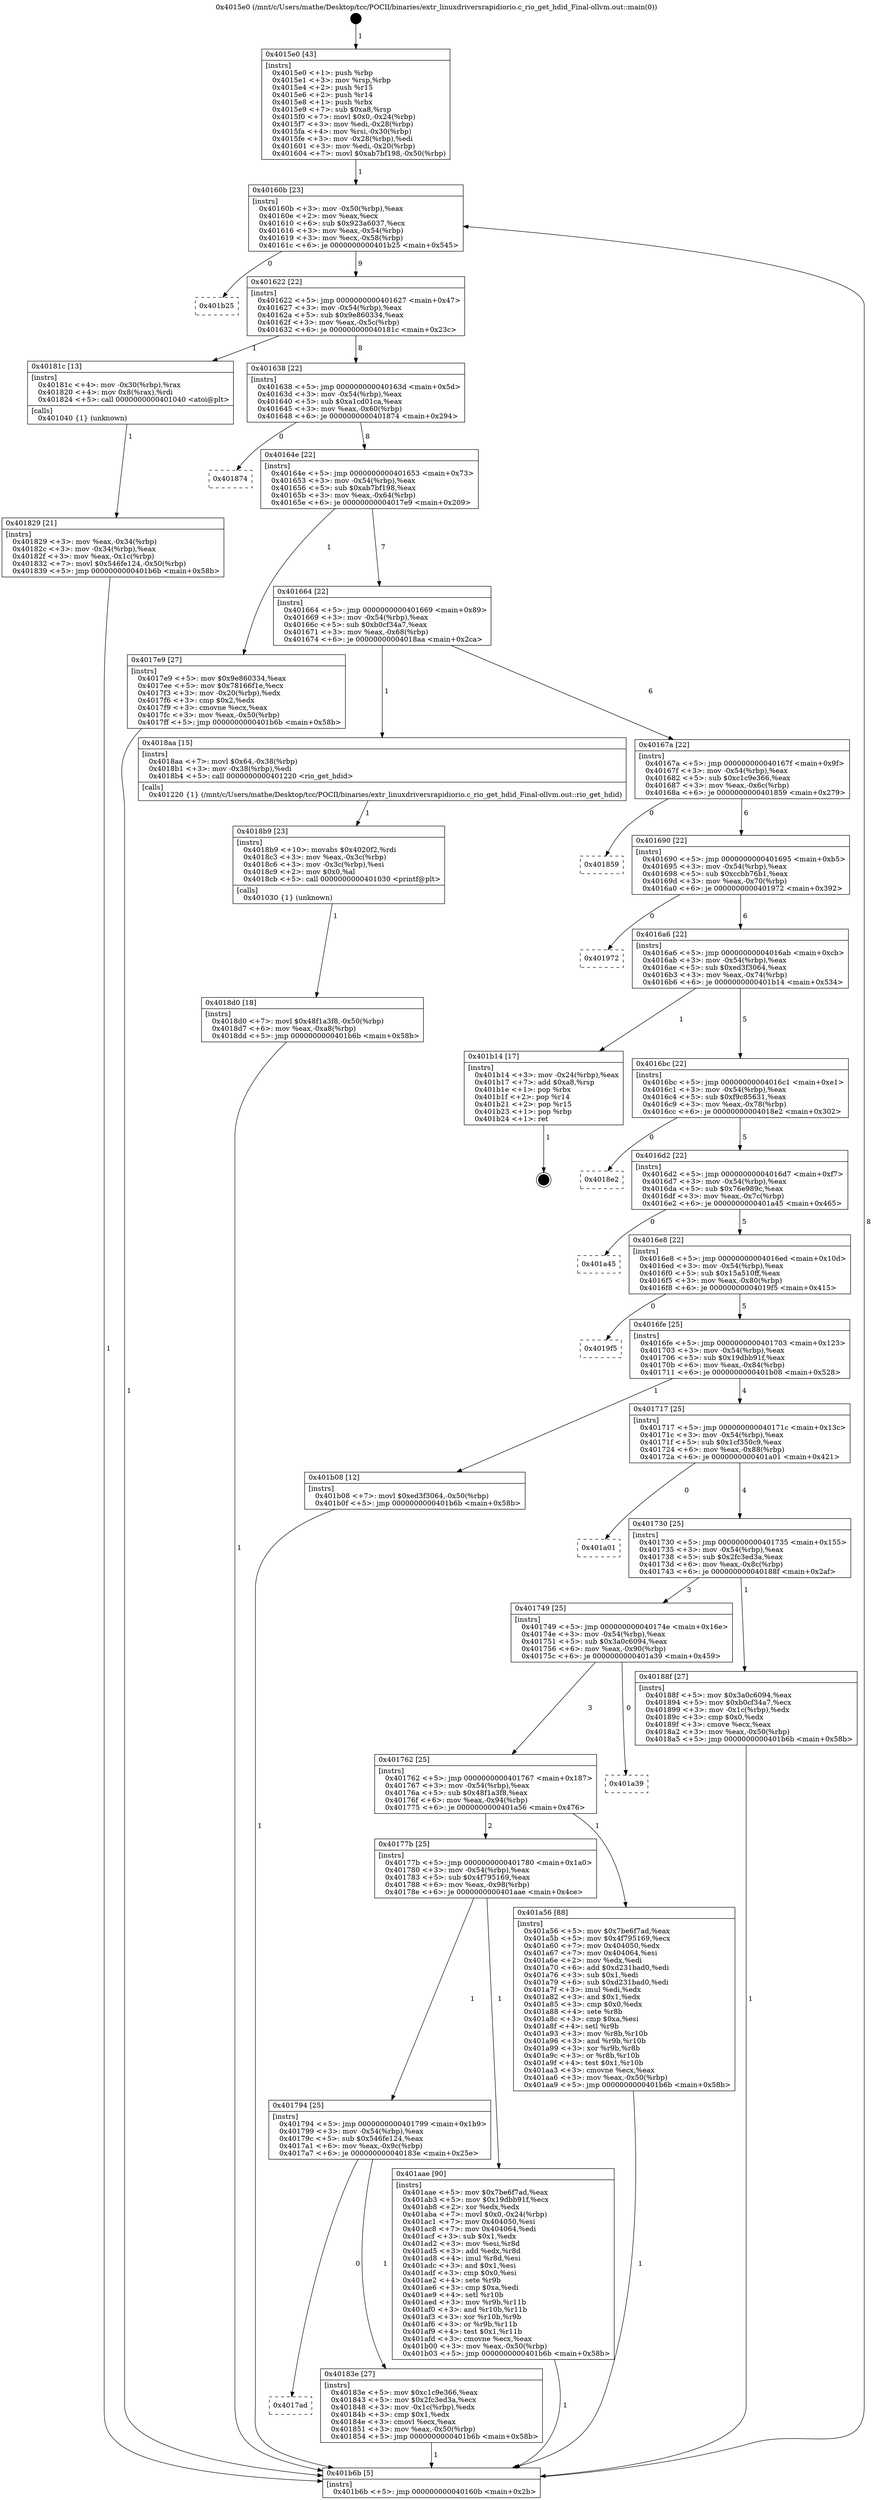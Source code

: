 digraph "0x4015e0" {
  label = "0x4015e0 (/mnt/c/Users/mathe/Desktop/tcc/POCII/binaries/extr_linuxdriversrapidiorio.c_rio_get_hdid_Final-ollvm.out::main(0))"
  labelloc = "t"
  node[shape=record]

  Entry [label="",width=0.3,height=0.3,shape=circle,fillcolor=black,style=filled]
  "0x40160b" [label="{
     0x40160b [23]\l
     | [instrs]\l
     &nbsp;&nbsp;0x40160b \<+3\>: mov -0x50(%rbp),%eax\l
     &nbsp;&nbsp;0x40160e \<+2\>: mov %eax,%ecx\l
     &nbsp;&nbsp;0x401610 \<+6\>: sub $0x923a6037,%ecx\l
     &nbsp;&nbsp;0x401616 \<+3\>: mov %eax,-0x54(%rbp)\l
     &nbsp;&nbsp;0x401619 \<+3\>: mov %ecx,-0x58(%rbp)\l
     &nbsp;&nbsp;0x40161c \<+6\>: je 0000000000401b25 \<main+0x545\>\l
  }"]
  "0x401b25" [label="{
     0x401b25\l
  }", style=dashed]
  "0x401622" [label="{
     0x401622 [22]\l
     | [instrs]\l
     &nbsp;&nbsp;0x401622 \<+5\>: jmp 0000000000401627 \<main+0x47\>\l
     &nbsp;&nbsp;0x401627 \<+3\>: mov -0x54(%rbp),%eax\l
     &nbsp;&nbsp;0x40162a \<+5\>: sub $0x9e860334,%eax\l
     &nbsp;&nbsp;0x40162f \<+3\>: mov %eax,-0x5c(%rbp)\l
     &nbsp;&nbsp;0x401632 \<+6\>: je 000000000040181c \<main+0x23c\>\l
  }"]
  Exit [label="",width=0.3,height=0.3,shape=circle,fillcolor=black,style=filled,peripheries=2]
  "0x40181c" [label="{
     0x40181c [13]\l
     | [instrs]\l
     &nbsp;&nbsp;0x40181c \<+4\>: mov -0x30(%rbp),%rax\l
     &nbsp;&nbsp;0x401820 \<+4\>: mov 0x8(%rax),%rdi\l
     &nbsp;&nbsp;0x401824 \<+5\>: call 0000000000401040 \<atoi@plt\>\l
     | [calls]\l
     &nbsp;&nbsp;0x401040 \{1\} (unknown)\l
  }"]
  "0x401638" [label="{
     0x401638 [22]\l
     | [instrs]\l
     &nbsp;&nbsp;0x401638 \<+5\>: jmp 000000000040163d \<main+0x5d\>\l
     &nbsp;&nbsp;0x40163d \<+3\>: mov -0x54(%rbp),%eax\l
     &nbsp;&nbsp;0x401640 \<+5\>: sub $0xa1cd01ca,%eax\l
     &nbsp;&nbsp;0x401645 \<+3\>: mov %eax,-0x60(%rbp)\l
     &nbsp;&nbsp;0x401648 \<+6\>: je 0000000000401874 \<main+0x294\>\l
  }"]
  "0x4018d0" [label="{
     0x4018d0 [18]\l
     | [instrs]\l
     &nbsp;&nbsp;0x4018d0 \<+7\>: movl $0x48f1a3f8,-0x50(%rbp)\l
     &nbsp;&nbsp;0x4018d7 \<+6\>: mov %eax,-0xa8(%rbp)\l
     &nbsp;&nbsp;0x4018dd \<+5\>: jmp 0000000000401b6b \<main+0x58b\>\l
  }"]
  "0x401874" [label="{
     0x401874\l
  }", style=dashed]
  "0x40164e" [label="{
     0x40164e [22]\l
     | [instrs]\l
     &nbsp;&nbsp;0x40164e \<+5\>: jmp 0000000000401653 \<main+0x73\>\l
     &nbsp;&nbsp;0x401653 \<+3\>: mov -0x54(%rbp),%eax\l
     &nbsp;&nbsp;0x401656 \<+5\>: sub $0xab7bf198,%eax\l
     &nbsp;&nbsp;0x40165b \<+3\>: mov %eax,-0x64(%rbp)\l
     &nbsp;&nbsp;0x40165e \<+6\>: je 00000000004017e9 \<main+0x209\>\l
  }"]
  "0x4018b9" [label="{
     0x4018b9 [23]\l
     | [instrs]\l
     &nbsp;&nbsp;0x4018b9 \<+10\>: movabs $0x4020f2,%rdi\l
     &nbsp;&nbsp;0x4018c3 \<+3\>: mov %eax,-0x3c(%rbp)\l
     &nbsp;&nbsp;0x4018c6 \<+3\>: mov -0x3c(%rbp),%esi\l
     &nbsp;&nbsp;0x4018c9 \<+2\>: mov $0x0,%al\l
     &nbsp;&nbsp;0x4018cb \<+5\>: call 0000000000401030 \<printf@plt\>\l
     | [calls]\l
     &nbsp;&nbsp;0x401030 \{1\} (unknown)\l
  }"]
  "0x4017e9" [label="{
     0x4017e9 [27]\l
     | [instrs]\l
     &nbsp;&nbsp;0x4017e9 \<+5\>: mov $0x9e860334,%eax\l
     &nbsp;&nbsp;0x4017ee \<+5\>: mov $0x78166f1e,%ecx\l
     &nbsp;&nbsp;0x4017f3 \<+3\>: mov -0x20(%rbp),%edx\l
     &nbsp;&nbsp;0x4017f6 \<+3\>: cmp $0x2,%edx\l
     &nbsp;&nbsp;0x4017f9 \<+3\>: cmovne %ecx,%eax\l
     &nbsp;&nbsp;0x4017fc \<+3\>: mov %eax,-0x50(%rbp)\l
     &nbsp;&nbsp;0x4017ff \<+5\>: jmp 0000000000401b6b \<main+0x58b\>\l
  }"]
  "0x401664" [label="{
     0x401664 [22]\l
     | [instrs]\l
     &nbsp;&nbsp;0x401664 \<+5\>: jmp 0000000000401669 \<main+0x89\>\l
     &nbsp;&nbsp;0x401669 \<+3\>: mov -0x54(%rbp),%eax\l
     &nbsp;&nbsp;0x40166c \<+5\>: sub $0xb0cf34a7,%eax\l
     &nbsp;&nbsp;0x401671 \<+3\>: mov %eax,-0x68(%rbp)\l
     &nbsp;&nbsp;0x401674 \<+6\>: je 00000000004018aa \<main+0x2ca\>\l
  }"]
  "0x401b6b" [label="{
     0x401b6b [5]\l
     | [instrs]\l
     &nbsp;&nbsp;0x401b6b \<+5\>: jmp 000000000040160b \<main+0x2b\>\l
  }"]
  "0x4015e0" [label="{
     0x4015e0 [43]\l
     | [instrs]\l
     &nbsp;&nbsp;0x4015e0 \<+1\>: push %rbp\l
     &nbsp;&nbsp;0x4015e1 \<+3\>: mov %rsp,%rbp\l
     &nbsp;&nbsp;0x4015e4 \<+2\>: push %r15\l
     &nbsp;&nbsp;0x4015e6 \<+2\>: push %r14\l
     &nbsp;&nbsp;0x4015e8 \<+1\>: push %rbx\l
     &nbsp;&nbsp;0x4015e9 \<+7\>: sub $0xa8,%rsp\l
     &nbsp;&nbsp;0x4015f0 \<+7\>: movl $0x0,-0x24(%rbp)\l
     &nbsp;&nbsp;0x4015f7 \<+3\>: mov %edi,-0x28(%rbp)\l
     &nbsp;&nbsp;0x4015fa \<+4\>: mov %rsi,-0x30(%rbp)\l
     &nbsp;&nbsp;0x4015fe \<+3\>: mov -0x28(%rbp),%edi\l
     &nbsp;&nbsp;0x401601 \<+3\>: mov %edi,-0x20(%rbp)\l
     &nbsp;&nbsp;0x401604 \<+7\>: movl $0xab7bf198,-0x50(%rbp)\l
  }"]
  "0x401829" [label="{
     0x401829 [21]\l
     | [instrs]\l
     &nbsp;&nbsp;0x401829 \<+3\>: mov %eax,-0x34(%rbp)\l
     &nbsp;&nbsp;0x40182c \<+3\>: mov -0x34(%rbp),%eax\l
     &nbsp;&nbsp;0x40182f \<+3\>: mov %eax,-0x1c(%rbp)\l
     &nbsp;&nbsp;0x401832 \<+7\>: movl $0x546fe124,-0x50(%rbp)\l
     &nbsp;&nbsp;0x401839 \<+5\>: jmp 0000000000401b6b \<main+0x58b\>\l
  }"]
  "0x4017ad" [label="{
     0x4017ad\l
  }", style=dashed]
  "0x4018aa" [label="{
     0x4018aa [15]\l
     | [instrs]\l
     &nbsp;&nbsp;0x4018aa \<+7\>: movl $0x64,-0x38(%rbp)\l
     &nbsp;&nbsp;0x4018b1 \<+3\>: mov -0x38(%rbp),%edi\l
     &nbsp;&nbsp;0x4018b4 \<+5\>: call 0000000000401220 \<rio_get_hdid\>\l
     | [calls]\l
     &nbsp;&nbsp;0x401220 \{1\} (/mnt/c/Users/mathe/Desktop/tcc/POCII/binaries/extr_linuxdriversrapidiorio.c_rio_get_hdid_Final-ollvm.out::rio_get_hdid)\l
  }"]
  "0x40167a" [label="{
     0x40167a [22]\l
     | [instrs]\l
     &nbsp;&nbsp;0x40167a \<+5\>: jmp 000000000040167f \<main+0x9f\>\l
     &nbsp;&nbsp;0x40167f \<+3\>: mov -0x54(%rbp),%eax\l
     &nbsp;&nbsp;0x401682 \<+5\>: sub $0xc1c9e366,%eax\l
     &nbsp;&nbsp;0x401687 \<+3\>: mov %eax,-0x6c(%rbp)\l
     &nbsp;&nbsp;0x40168a \<+6\>: je 0000000000401859 \<main+0x279\>\l
  }"]
  "0x40183e" [label="{
     0x40183e [27]\l
     | [instrs]\l
     &nbsp;&nbsp;0x40183e \<+5\>: mov $0xc1c9e366,%eax\l
     &nbsp;&nbsp;0x401843 \<+5\>: mov $0x2fc3ed3a,%ecx\l
     &nbsp;&nbsp;0x401848 \<+3\>: mov -0x1c(%rbp),%edx\l
     &nbsp;&nbsp;0x40184b \<+3\>: cmp $0x1,%edx\l
     &nbsp;&nbsp;0x40184e \<+3\>: cmovl %ecx,%eax\l
     &nbsp;&nbsp;0x401851 \<+3\>: mov %eax,-0x50(%rbp)\l
     &nbsp;&nbsp;0x401854 \<+5\>: jmp 0000000000401b6b \<main+0x58b\>\l
  }"]
  "0x401859" [label="{
     0x401859\l
  }", style=dashed]
  "0x401690" [label="{
     0x401690 [22]\l
     | [instrs]\l
     &nbsp;&nbsp;0x401690 \<+5\>: jmp 0000000000401695 \<main+0xb5\>\l
     &nbsp;&nbsp;0x401695 \<+3\>: mov -0x54(%rbp),%eax\l
     &nbsp;&nbsp;0x401698 \<+5\>: sub $0xccbb76b1,%eax\l
     &nbsp;&nbsp;0x40169d \<+3\>: mov %eax,-0x70(%rbp)\l
     &nbsp;&nbsp;0x4016a0 \<+6\>: je 0000000000401972 \<main+0x392\>\l
  }"]
  "0x401794" [label="{
     0x401794 [25]\l
     | [instrs]\l
     &nbsp;&nbsp;0x401794 \<+5\>: jmp 0000000000401799 \<main+0x1b9\>\l
     &nbsp;&nbsp;0x401799 \<+3\>: mov -0x54(%rbp),%eax\l
     &nbsp;&nbsp;0x40179c \<+5\>: sub $0x546fe124,%eax\l
     &nbsp;&nbsp;0x4017a1 \<+6\>: mov %eax,-0x9c(%rbp)\l
     &nbsp;&nbsp;0x4017a7 \<+6\>: je 000000000040183e \<main+0x25e\>\l
  }"]
  "0x401972" [label="{
     0x401972\l
  }", style=dashed]
  "0x4016a6" [label="{
     0x4016a6 [22]\l
     | [instrs]\l
     &nbsp;&nbsp;0x4016a6 \<+5\>: jmp 00000000004016ab \<main+0xcb\>\l
     &nbsp;&nbsp;0x4016ab \<+3\>: mov -0x54(%rbp),%eax\l
     &nbsp;&nbsp;0x4016ae \<+5\>: sub $0xed3f3064,%eax\l
     &nbsp;&nbsp;0x4016b3 \<+3\>: mov %eax,-0x74(%rbp)\l
     &nbsp;&nbsp;0x4016b6 \<+6\>: je 0000000000401b14 \<main+0x534\>\l
  }"]
  "0x401aae" [label="{
     0x401aae [90]\l
     | [instrs]\l
     &nbsp;&nbsp;0x401aae \<+5\>: mov $0x7be6f7ad,%eax\l
     &nbsp;&nbsp;0x401ab3 \<+5\>: mov $0x19dbb91f,%ecx\l
     &nbsp;&nbsp;0x401ab8 \<+2\>: xor %edx,%edx\l
     &nbsp;&nbsp;0x401aba \<+7\>: movl $0x0,-0x24(%rbp)\l
     &nbsp;&nbsp;0x401ac1 \<+7\>: mov 0x404050,%esi\l
     &nbsp;&nbsp;0x401ac8 \<+7\>: mov 0x404064,%edi\l
     &nbsp;&nbsp;0x401acf \<+3\>: sub $0x1,%edx\l
     &nbsp;&nbsp;0x401ad2 \<+3\>: mov %esi,%r8d\l
     &nbsp;&nbsp;0x401ad5 \<+3\>: add %edx,%r8d\l
     &nbsp;&nbsp;0x401ad8 \<+4\>: imul %r8d,%esi\l
     &nbsp;&nbsp;0x401adc \<+3\>: and $0x1,%esi\l
     &nbsp;&nbsp;0x401adf \<+3\>: cmp $0x0,%esi\l
     &nbsp;&nbsp;0x401ae2 \<+4\>: sete %r9b\l
     &nbsp;&nbsp;0x401ae6 \<+3\>: cmp $0xa,%edi\l
     &nbsp;&nbsp;0x401ae9 \<+4\>: setl %r10b\l
     &nbsp;&nbsp;0x401aed \<+3\>: mov %r9b,%r11b\l
     &nbsp;&nbsp;0x401af0 \<+3\>: and %r10b,%r11b\l
     &nbsp;&nbsp;0x401af3 \<+3\>: xor %r10b,%r9b\l
     &nbsp;&nbsp;0x401af6 \<+3\>: or %r9b,%r11b\l
     &nbsp;&nbsp;0x401af9 \<+4\>: test $0x1,%r11b\l
     &nbsp;&nbsp;0x401afd \<+3\>: cmovne %ecx,%eax\l
     &nbsp;&nbsp;0x401b00 \<+3\>: mov %eax,-0x50(%rbp)\l
     &nbsp;&nbsp;0x401b03 \<+5\>: jmp 0000000000401b6b \<main+0x58b\>\l
  }"]
  "0x401b14" [label="{
     0x401b14 [17]\l
     | [instrs]\l
     &nbsp;&nbsp;0x401b14 \<+3\>: mov -0x24(%rbp),%eax\l
     &nbsp;&nbsp;0x401b17 \<+7\>: add $0xa8,%rsp\l
     &nbsp;&nbsp;0x401b1e \<+1\>: pop %rbx\l
     &nbsp;&nbsp;0x401b1f \<+2\>: pop %r14\l
     &nbsp;&nbsp;0x401b21 \<+2\>: pop %r15\l
     &nbsp;&nbsp;0x401b23 \<+1\>: pop %rbp\l
     &nbsp;&nbsp;0x401b24 \<+1\>: ret\l
  }"]
  "0x4016bc" [label="{
     0x4016bc [22]\l
     | [instrs]\l
     &nbsp;&nbsp;0x4016bc \<+5\>: jmp 00000000004016c1 \<main+0xe1\>\l
     &nbsp;&nbsp;0x4016c1 \<+3\>: mov -0x54(%rbp),%eax\l
     &nbsp;&nbsp;0x4016c4 \<+5\>: sub $0xf9c85631,%eax\l
     &nbsp;&nbsp;0x4016c9 \<+3\>: mov %eax,-0x78(%rbp)\l
     &nbsp;&nbsp;0x4016cc \<+6\>: je 00000000004018e2 \<main+0x302\>\l
  }"]
  "0x40177b" [label="{
     0x40177b [25]\l
     | [instrs]\l
     &nbsp;&nbsp;0x40177b \<+5\>: jmp 0000000000401780 \<main+0x1a0\>\l
     &nbsp;&nbsp;0x401780 \<+3\>: mov -0x54(%rbp),%eax\l
     &nbsp;&nbsp;0x401783 \<+5\>: sub $0x4f795169,%eax\l
     &nbsp;&nbsp;0x401788 \<+6\>: mov %eax,-0x98(%rbp)\l
     &nbsp;&nbsp;0x40178e \<+6\>: je 0000000000401aae \<main+0x4ce\>\l
  }"]
  "0x4018e2" [label="{
     0x4018e2\l
  }", style=dashed]
  "0x4016d2" [label="{
     0x4016d2 [22]\l
     | [instrs]\l
     &nbsp;&nbsp;0x4016d2 \<+5\>: jmp 00000000004016d7 \<main+0xf7\>\l
     &nbsp;&nbsp;0x4016d7 \<+3\>: mov -0x54(%rbp),%eax\l
     &nbsp;&nbsp;0x4016da \<+5\>: sub $0x76e989c,%eax\l
     &nbsp;&nbsp;0x4016df \<+3\>: mov %eax,-0x7c(%rbp)\l
     &nbsp;&nbsp;0x4016e2 \<+6\>: je 0000000000401a45 \<main+0x465\>\l
  }"]
  "0x401a56" [label="{
     0x401a56 [88]\l
     | [instrs]\l
     &nbsp;&nbsp;0x401a56 \<+5\>: mov $0x7be6f7ad,%eax\l
     &nbsp;&nbsp;0x401a5b \<+5\>: mov $0x4f795169,%ecx\l
     &nbsp;&nbsp;0x401a60 \<+7\>: mov 0x404050,%edx\l
     &nbsp;&nbsp;0x401a67 \<+7\>: mov 0x404064,%esi\l
     &nbsp;&nbsp;0x401a6e \<+2\>: mov %edx,%edi\l
     &nbsp;&nbsp;0x401a70 \<+6\>: add $0xd231bad0,%edi\l
     &nbsp;&nbsp;0x401a76 \<+3\>: sub $0x1,%edi\l
     &nbsp;&nbsp;0x401a79 \<+6\>: sub $0xd231bad0,%edi\l
     &nbsp;&nbsp;0x401a7f \<+3\>: imul %edi,%edx\l
     &nbsp;&nbsp;0x401a82 \<+3\>: and $0x1,%edx\l
     &nbsp;&nbsp;0x401a85 \<+3\>: cmp $0x0,%edx\l
     &nbsp;&nbsp;0x401a88 \<+4\>: sete %r8b\l
     &nbsp;&nbsp;0x401a8c \<+3\>: cmp $0xa,%esi\l
     &nbsp;&nbsp;0x401a8f \<+4\>: setl %r9b\l
     &nbsp;&nbsp;0x401a93 \<+3\>: mov %r8b,%r10b\l
     &nbsp;&nbsp;0x401a96 \<+3\>: and %r9b,%r10b\l
     &nbsp;&nbsp;0x401a99 \<+3\>: xor %r9b,%r8b\l
     &nbsp;&nbsp;0x401a9c \<+3\>: or %r8b,%r10b\l
     &nbsp;&nbsp;0x401a9f \<+4\>: test $0x1,%r10b\l
     &nbsp;&nbsp;0x401aa3 \<+3\>: cmovne %ecx,%eax\l
     &nbsp;&nbsp;0x401aa6 \<+3\>: mov %eax,-0x50(%rbp)\l
     &nbsp;&nbsp;0x401aa9 \<+5\>: jmp 0000000000401b6b \<main+0x58b\>\l
  }"]
  "0x401a45" [label="{
     0x401a45\l
  }", style=dashed]
  "0x4016e8" [label="{
     0x4016e8 [22]\l
     | [instrs]\l
     &nbsp;&nbsp;0x4016e8 \<+5\>: jmp 00000000004016ed \<main+0x10d\>\l
     &nbsp;&nbsp;0x4016ed \<+3\>: mov -0x54(%rbp),%eax\l
     &nbsp;&nbsp;0x4016f0 \<+5\>: sub $0x15a510ff,%eax\l
     &nbsp;&nbsp;0x4016f5 \<+3\>: mov %eax,-0x80(%rbp)\l
     &nbsp;&nbsp;0x4016f8 \<+6\>: je 00000000004019f5 \<main+0x415\>\l
  }"]
  "0x401762" [label="{
     0x401762 [25]\l
     | [instrs]\l
     &nbsp;&nbsp;0x401762 \<+5\>: jmp 0000000000401767 \<main+0x187\>\l
     &nbsp;&nbsp;0x401767 \<+3\>: mov -0x54(%rbp),%eax\l
     &nbsp;&nbsp;0x40176a \<+5\>: sub $0x48f1a3f8,%eax\l
     &nbsp;&nbsp;0x40176f \<+6\>: mov %eax,-0x94(%rbp)\l
     &nbsp;&nbsp;0x401775 \<+6\>: je 0000000000401a56 \<main+0x476\>\l
  }"]
  "0x4019f5" [label="{
     0x4019f5\l
  }", style=dashed]
  "0x4016fe" [label="{
     0x4016fe [25]\l
     | [instrs]\l
     &nbsp;&nbsp;0x4016fe \<+5\>: jmp 0000000000401703 \<main+0x123\>\l
     &nbsp;&nbsp;0x401703 \<+3\>: mov -0x54(%rbp),%eax\l
     &nbsp;&nbsp;0x401706 \<+5\>: sub $0x19dbb91f,%eax\l
     &nbsp;&nbsp;0x40170b \<+6\>: mov %eax,-0x84(%rbp)\l
     &nbsp;&nbsp;0x401711 \<+6\>: je 0000000000401b08 \<main+0x528\>\l
  }"]
  "0x401a39" [label="{
     0x401a39\l
  }", style=dashed]
  "0x401b08" [label="{
     0x401b08 [12]\l
     | [instrs]\l
     &nbsp;&nbsp;0x401b08 \<+7\>: movl $0xed3f3064,-0x50(%rbp)\l
     &nbsp;&nbsp;0x401b0f \<+5\>: jmp 0000000000401b6b \<main+0x58b\>\l
  }"]
  "0x401717" [label="{
     0x401717 [25]\l
     | [instrs]\l
     &nbsp;&nbsp;0x401717 \<+5\>: jmp 000000000040171c \<main+0x13c\>\l
     &nbsp;&nbsp;0x40171c \<+3\>: mov -0x54(%rbp),%eax\l
     &nbsp;&nbsp;0x40171f \<+5\>: sub $0x1cf350c9,%eax\l
     &nbsp;&nbsp;0x401724 \<+6\>: mov %eax,-0x88(%rbp)\l
     &nbsp;&nbsp;0x40172a \<+6\>: je 0000000000401a01 \<main+0x421\>\l
  }"]
  "0x401749" [label="{
     0x401749 [25]\l
     | [instrs]\l
     &nbsp;&nbsp;0x401749 \<+5\>: jmp 000000000040174e \<main+0x16e\>\l
     &nbsp;&nbsp;0x40174e \<+3\>: mov -0x54(%rbp),%eax\l
     &nbsp;&nbsp;0x401751 \<+5\>: sub $0x3a0c6094,%eax\l
     &nbsp;&nbsp;0x401756 \<+6\>: mov %eax,-0x90(%rbp)\l
     &nbsp;&nbsp;0x40175c \<+6\>: je 0000000000401a39 \<main+0x459\>\l
  }"]
  "0x401a01" [label="{
     0x401a01\l
  }", style=dashed]
  "0x401730" [label="{
     0x401730 [25]\l
     | [instrs]\l
     &nbsp;&nbsp;0x401730 \<+5\>: jmp 0000000000401735 \<main+0x155\>\l
     &nbsp;&nbsp;0x401735 \<+3\>: mov -0x54(%rbp),%eax\l
     &nbsp;&nbsp;0x401738 \<+5\>: sub $0x2fc3ed3a,%eax\l
     &nbsp;&nbsp;0x40173d \<+6\>: mov %eax,-0x8c(%rbp)\l
     &nbsp;&nbsp;0x401743 \<+6\>: je 000000000040188f \<main+0x2af\>\l
  }"]
  "0x40188f" [label="{
     0x40188f [27]\l
     | [instrs]\l
     &nbsp;&nbsp;0x40188f \<+5\>: mov $0x3a0c6094,%eax\l
     &nbsp;&nbsp;0x401894 \<+5\>: mov $0xb0cf34a7,%ecx\l
     &nbsp;&nbsp;0x401899 \<+3\>: mov -0x1c(%rbp),%edx\l
     &nbsp;&nbsp;0x40189c \<+3\>: cmp $0x0,%edx\l
     &nbsp;&nbsp;0x40189f \<+3\>: cmove %ecx,%eax\l
     &nbsp;&nbsp;0x4018a2 \<+3\>: mov %eax,-0x50(%rbp)\l
     &nbsp;&nbsp;0x4018a5 \<+5\>: jmp 0000000000401b6b \<main+0x58b\>\l
  }"]
  Entry -> "0x4015e0" [label=" 1"]
  "0x40160b" -> "0x401b25" [label=" 0"]
  "0x40160b" -> "0x401622" [label=" 9"]
  "0x401b14" -> Exit [label=" 1"]
  "0x401622" -> "0x40181c" [label=" 1"]
  "0x401622" -> "0x401638" [label=" 8"]
  "0x401b08" -> "0x401b6b" [label=" 1"]
  "0x401638" -> "0x401874" [label=" 0"]
  "0x401638" -> "0x40164e" [label=" 8"]
  "0x401aae" -> "0x401b6b" [label=" 1"]
  "0x40164e" -> "0x4017e9" [label=" 1"]
  "0x40164e" -> "0x401664" [label=" 7"]
  "0x4017e9" -> "0x401b6b" [label=" 1"]
  "0x4015e0" -> "0x40160b" [label=" 1"]
  "0x401b6b" -> "0x40160b" [label=" 8"]
  "0x40181c" -> "0x401829" [label=" 1"]
  "0x401829" -> "0x401b6b" [label=" 1"]
  "0x401a56" -> "0x401b6b" [label=" 1"]
  "0x401664" -> "0x4018aa" [label=" 1"]
  "0x401664" -> "0x40167a" [label=" 6"]
  "0x4018d0" -> "0x401b6b" [label=" 1"]
  "0x40167a" -> "0x401859" [label=" 0"]
  "0x40167a" -> "0x401690" [label=" 6"]
  "0x4018b9" -> "0x4018d0" [label=" 1"]
  "0x401690" -> "0x401972" [label=" 0"]
  "0x401690" -> "0x4016a6" [label=" 6"]
  "0x40188f" -> "0x401b6b" [label=" 1"]
  "0x4016a6" -> "0x401b14" [label=" 1"]
  "0x4016a6" -> "0x4016bc" [label=" 5"]
  "0x40183e" -> "0x401b6b" [label=" 1"]
  "0x4016bc" -> "0x4018e2" [label=" 0"]
  "0x4016bc" -> "0x4016d2" [label=" 5"]
  "0x401794" -> "0x40183e" [label=" 1"]
  "0x4016d2" -> "0x401a45" [label=" 0"]
  "0x4016d2" -> "0x4016e8" [label=" 5"]
  "0x4018aa" -> "0x4018b9" [label=" 1"]
  "0x4016e8" -> "0x4019f5" [label=" 0"]
  "0x4016e8" -> "0x4016fe" [label=" 5"]
  "0x40177b" -> "0x401aae" [label=" 1"]
  "0x4016fe" -> "0x401b08" [label=" 1"]
  "0x4016fe" -> "0x401717" [label=" 4"]
  "0x401794" -> "0x4017ad" [label=" 0"]
  "0x401717" -> "0x401a01" [label=" 0"]
  "0x401717" -> "0x401730" [label=" 4"]
  "0x401762" -> "0x401a56" [label=" 1"]
  "0x401730" -> "0x40188f" [label=" 1"]
  "0x401730" -> "0x401749" [label=" 3"]
  "0x401762" -> "0x40177b" [label=" 2"]
  "0x401749" -> "0x401a39" [label=" 0"]
  "0x401749" -> "0x401762" [label=" 3"]
  "0x40177b" -> "0x401794" [label=" 1"]
}
